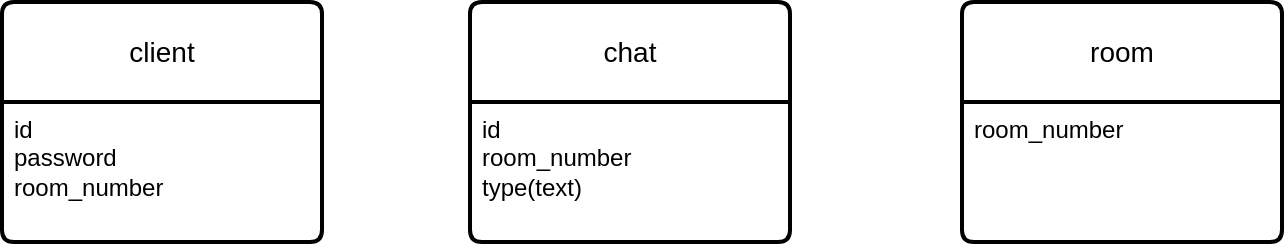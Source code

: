 <mxfile version="22.0.4" type="github">
  <diagram name="페이지-1" id="797gyXP7tQuzx-SInsM-">
    <mxGraphModel dx="794" dy="464" grid="1" gridSize="10" guides="1" tooltips="1" connect="1" arrows="1" fold="1" page="1" pageScale="1" pageWidth="827" pageHeight="1169" math="0" shadow="0">
      <root>
        <mxCell id="0" />
        <mxCell id="1" parent="0" />
        <mxCell id="MFsK-fVMLZnWydNTXSLe-2" value="client" style="swimlane;childLayout=stackLayout;horizontal=1;startSize=50;horizontalStack=0;rounded=1;fontSize=14;fontStyle=0;strokeWidth=2;resizeParent=0;resizeLast=1;shadow=0;dashed=0;align=center;arcSize=4;whiteSpace=wrap;html=1;" vertex="1" parent="1">
          <mxGeometry x="100" y="320" width="160" height="120" as="geometry" />
        </mxCell>
        <mxCell id="MFsK-fVMLZnWydNTXSLe-3" value="id&lt;br&gt;password&lt;br&gt;room_number" style="align=left;strokeColor=none;fillColor=none;spacingLeft=4;fontSize=12;verticalAlign=top;resizable=0;rotatable=0;part=1;html=1;" vertex="1" parent="MFsK-fVMLZnWydNTXSLe-2">
          <mxGeometry y="50" width="160" height="70" as="geometry" />
        </mxCell>
        <mxCell id="MFsK-fVMLZnWydNTXSLe-4" value="room" style="swimlane;childLayout=stackLayout;horizontal=1;startSize=50;horizontalStack=0;rounded=1;fontSize=14;fontStyle=0;strokeWidth=2;resizeParent=0;resizeLast=1;shadow=0;dashed=0;align=center;arcSize=4;whiteSpace=wrap;html=1;" vertex="1" parent="1">
          <mxGeometry x="580" y="320" width="160" height="120" as="geometry" />
        </mxCell>
        <mxCell id="MFsK-fVMLZnWydNTXSLe-5" value="room_number&lt;br&gt;" style="align=left;strokeColor=none;fillColor=none;spacingLeft=4;fontSize=12;verticalAlign=top;resizable=0;rotatable=0;part=1;html=1;" vertex="1" parent="MFsK-fVMLZnWydNTXSLe-4">
          <mxGeometry y="50" width="160" height="70" as="geometry" />
        </mxCell>
        <mxCell id="MFsK-fVMLZnWydNTXSLe-6" value="chat" style="swimlane;childLayout=stackLayout;horizontal=1;startSize=50;horizontalStack=0;rounded=1;fontSize=14;fontStyle=0;strokeWidth=2;resizeParent=0;resizeLast=1;shadow=0;dashed=0;align=center;arcSize=4;whiteSpace=wrap;html=1;" vertex="1" parent="1">
          <mxGeometry x="334" y="320" width="160" height="120" as="geometry" />
        </mxCell>
        <mxCell id="MFsK-fVMLZnWydNTXSLe-7" value="id&lt;br&gt;room_number&lt;br&gt;type(text)" style="align=left;strokeColor=none;fillColor=none;spacingLeft=4;fontSize=12;verticalAlign=top;resizable=0;rotatable=0;part=1;html=1;" vertex="1" parent="MFsK-fVMLZnWydNTXSLe-6">
          <mxGeometry y="50" width="160" height="70" as="geometry" />
        </mxCell>
      </root>
    </mxGraphModel>
  </diagram>
</mxfile>
